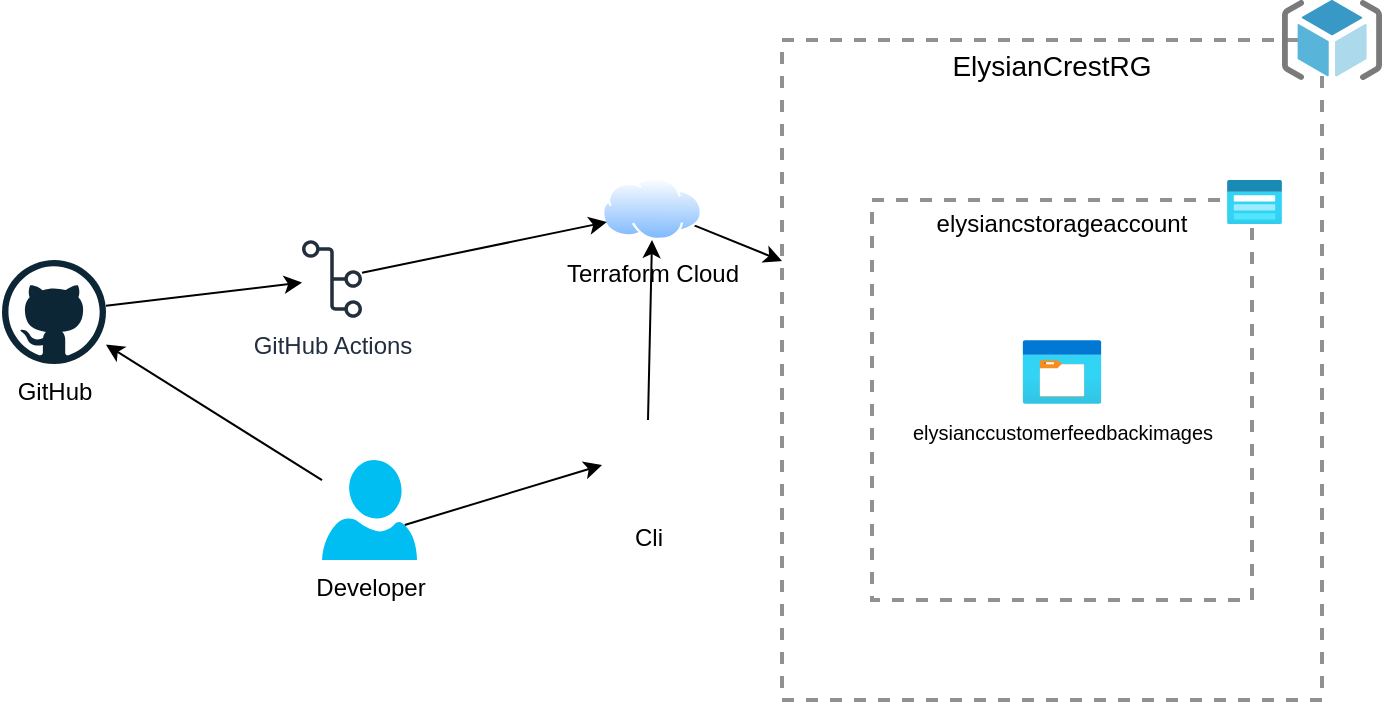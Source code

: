 <mxfile version="22.0.4" type="github">
  <diagram name="Page-1" id="KUcY4GriZHKpEploGx69">
    <mxGraphModel dx="1509" dy="949" grid="1" gridSize="10" guides="1" tooltips="1" connect="1" arrows="1" fold="1" page="1" pageScale="1" pageWidth="1100" pageHeight="850" math="0" shadow="0">
      <root>
        <mxCell id="0" />
        <mxCell id="1" parent="0" />
        <mxCell id="8R-gBVoHRpmWF-JJdqtM-2" value="&lt;font style=&quot;font-size: 14px;&quot;&gt;ElysianCrestRG&lt;/font&gt;" style="fontStyle=0;verticalAlign=top;align=center;spacingTop=-2;fillColor=none;rounded=0;whiteSpace=wrap;html=1;strokeColor=#919191;strokeWidth=2;dashed=1;container=1;collapsible=0;expand=0;recursiveResize=0;" vertex="1" parent="1">
          <mxGeometry x="570" y="250" width="270" height="330" as="geometry" />
        </mxCell>
        <mxCell id="8R-gBVoHRpmWF-JJdqtM-1" value="" style="image;sketch=0;aspect=fixed;html=1;points=[];align=center;fontSize=12;image=img/lib/mscae/ResourceGroup.svg;" vertex="1" parent="8R-gBVoHRpmWF-JJdqtM-2">
          <mxGeometry x="250" y="-20" width="50" height="40" as="geometry" />
        </mxCell>
        <mxCell id="8R-gBVoHRpmWF-JJdqtM-5" value="elysiancstorageaccount" style="fontStyle=0;verticalAlign=top;align=center;spacingTop=-2;fillColor=none;rounded=0;whiteSpace=wrap;html=1;strokeColor=#919191;strokeWidth=2;dashed=1;container=1;collapsible=0;expand=0;recursiveResize=0;" vertex="1" parent="8R-gBVoHRpmWF-JJdqtM-2">
          <mxGeometry x="45" y="80" width="190" height="200" as="geometry" />
        </mxCell>
        <mxCell id="8R-gBVoHRpmWF-JJdqtM-8" value="" style="image;aspect=fixed;html=1;points=[];align=center;fontSize=12;image=img/lib/azure2/storage/Storage_Accounts_Classic.svg;" vertex="1" parent="8R-gBVoHRpmWF-JJdqtM-5">
          <mxGeometry x="177.5" y="-10" width="27.5" height="22" as="geometry" />
        </mxCell>
        <mxCell id="8R-gBVoHRpmWF-JJdqtM-9" value="&lt;font style=&quot;font-size: 10px;&quot;&gt;elysianccustomerfeedbackimages&lt;/font&gt;" style="image;aspect=fixed;html=1;points=[];align=center;fontSize=12;image=img/lib/azure2/general/Storage_Container.svg;" vertex="1" parent="8R-gBVoHRpmWF-JJdqtM-5">
          <mxGeometry x="75.31" y="70" width="39.38" height="32" as="geometry" />
        </mxCell>
        <mxCell id="8R-gBVoHRpmWF-JJdqtM-13" style="rounded=0;orthogonalLoop=1;jettySize=auto;html=1;" edge="1" parent="1" source="8R-gBVoHRpmWF-JJdqtM-10" target="8R-gBVoHRpmWF-JJdqtM-12">
          <mxGeometry relative="1" as="geometry" />
        </mxCell>
        <mxCell id="8R-gBVoHRpmWF-JJdqtM-10" value="GitHub" style="dashed=0;outlineConnect=0;html=1;align=center;labelPosition=center;verticalLabelPosition=bottom;verticalAlign=top;shape=mxgraph.weblogos.github" vertex="1" parent="1">
          <mxGeometry x="180" y="360" width="52" height="52" as="geometry" />
        </mxCell>
        <mxCell id="8R-gBVoHRpmWF-JJdqtM-16" style="rounded=0;orthogonalLoop=1;jettySize=auto;html=1;" edge="1" parent="1" source="8R-gBVoHRpmWF-JJdqtM-11" target="8R-gBVoHRpmWF-JJdqtM-2">
          <mxGeometry relative="1" as="geometry" />
        </mxCell>
        <mxCell id="8R-gBVoHRpmWF-JJdqtM-11" value="Terraform Cloud" style="image;aspect=fixed;perimeter=ellipsePerimeter;html=1;align=center;shadow=0;dashed=0;spacingTop=3;image=img/lib/active_directory/internet_cloud.svg;" vertex="1" parent="1">
          <mxGeometry x="480" y="318.5" width="50" height="31.5" as="geometry" />
        </mxCell>
        <mxCell id="8R-gBVoHRpmWF-JJdqtM-14" style="rounded=0;orthogonalLoop=1;jettySize=auto;html=1;entryX=0;entryY=0.75;entryDx=0;entryDy=0;" edge="1" parent="1" source="8R-gBVoHRpmWF-JJdqtM-12" target="8R-gBVoHRpmWF-JJdqtM-11">
          <mxGeometry relative="1" as="geometry" />
        </mxCell>
        <mxCell id="8R-gBVoHRpmWF-JJdqtM-12" value="GitHub Actions" style="sketch=0;outlineConnect=0;fontColor=#232F3E;gradientColor=none;fillColor=#232F3D;strokeColor=none;dashed=0;verticalLabelPosition=bottom;verticalAlign=top;align=center;html=1;fontSize=12;fontStyle=0;aspect=fixed;pointerEvents=1;shape=mxgraph.aws4.git_repository;" vertex="1" parent="1">
          <mxGeometry x="330" y="350" width="30" height="39" as="geometry" />
        </mxCell>
        <mxCell id="8R-gBVoHRpmWF-JJdqtM-19" style="rounded=0;orthogonalLoop=1;jettySize=auto;html=1;" edge="1" parent="1" source="8R-gBVoHRpmWF-JJdqtM-18" target="8R-gBVoHRpmWF-JJdqtM-10">
          <mxGeometry relative="1" as="geometry" />
        </mxCell>
        <mxCell id="8R-gBVoHRpmWF-JJdqtM-22" style="rounded=0;orthogonalLoop=1;jettySize=auto;html=1;exitX=0.87;exitY=0.65;exitDx=0;exitDy=0;exitPerimeter=0;entryX=0;entryY=0.5;entryDx=0;entryDy=0;" edge="1" parent="1" source="8R-gBVoHRpmWF-JJdqtM-18" target="8R-gBVoHRpmWF-JJdqtM-21">
          <mxGeometry relative="1" as="geometry" />
        </mxCell>
        <mxCell id="8R-gBVoHRpmWF-JJdqtM-18" value="Developer" style="verticalLabelPosition=bottom;html=1;verticalAlign=top;align=center;strokeColor=none;fillColor=#00BEF2;shape=mxgraph.azure.user;" vertex="1" parent="1">
          <mxGeometry x="340" y="460" width="47.5" height="50" as="geometry" />
        </mxCell>
        <mxCell id="8R-gBVoHRpmWF-JJdqtM-23" style="rounded=0;orthogonalLoop=1;jettySize=auto;html=1;entryX=0.5;entryY=1;entryDx=0;entryDy=0;" edge="1" parent="1" source="8R-gBVoHRpmWF-JJdqtM-21" target="8R-gBVoHRpmWF-JJdqtM-11">
          <mxGeometry relative="1" as="geometry" />
        </mxCell>
        <mxCell id="8R-gBVoHRpmWF-JJdqtM-21" value="Cli" style="shape=image;html=1;verticalAlign=top;verticalLabelPosition=bottom;labelBackgroundColor=#ffffff;imageAspect=0;aspect=fixed;image=https://cdn4.iconfinder.com/data/icons/icocentre-free-icons/170/f-command_256-128.png" vertex="1" parent="1">
          <mxGeometry x="480" y="440" width="45" height="45" as="geometry" />
        </mxCell>
      </root>
    </mxGraphModel>
  </diagram>
</mxfile>
